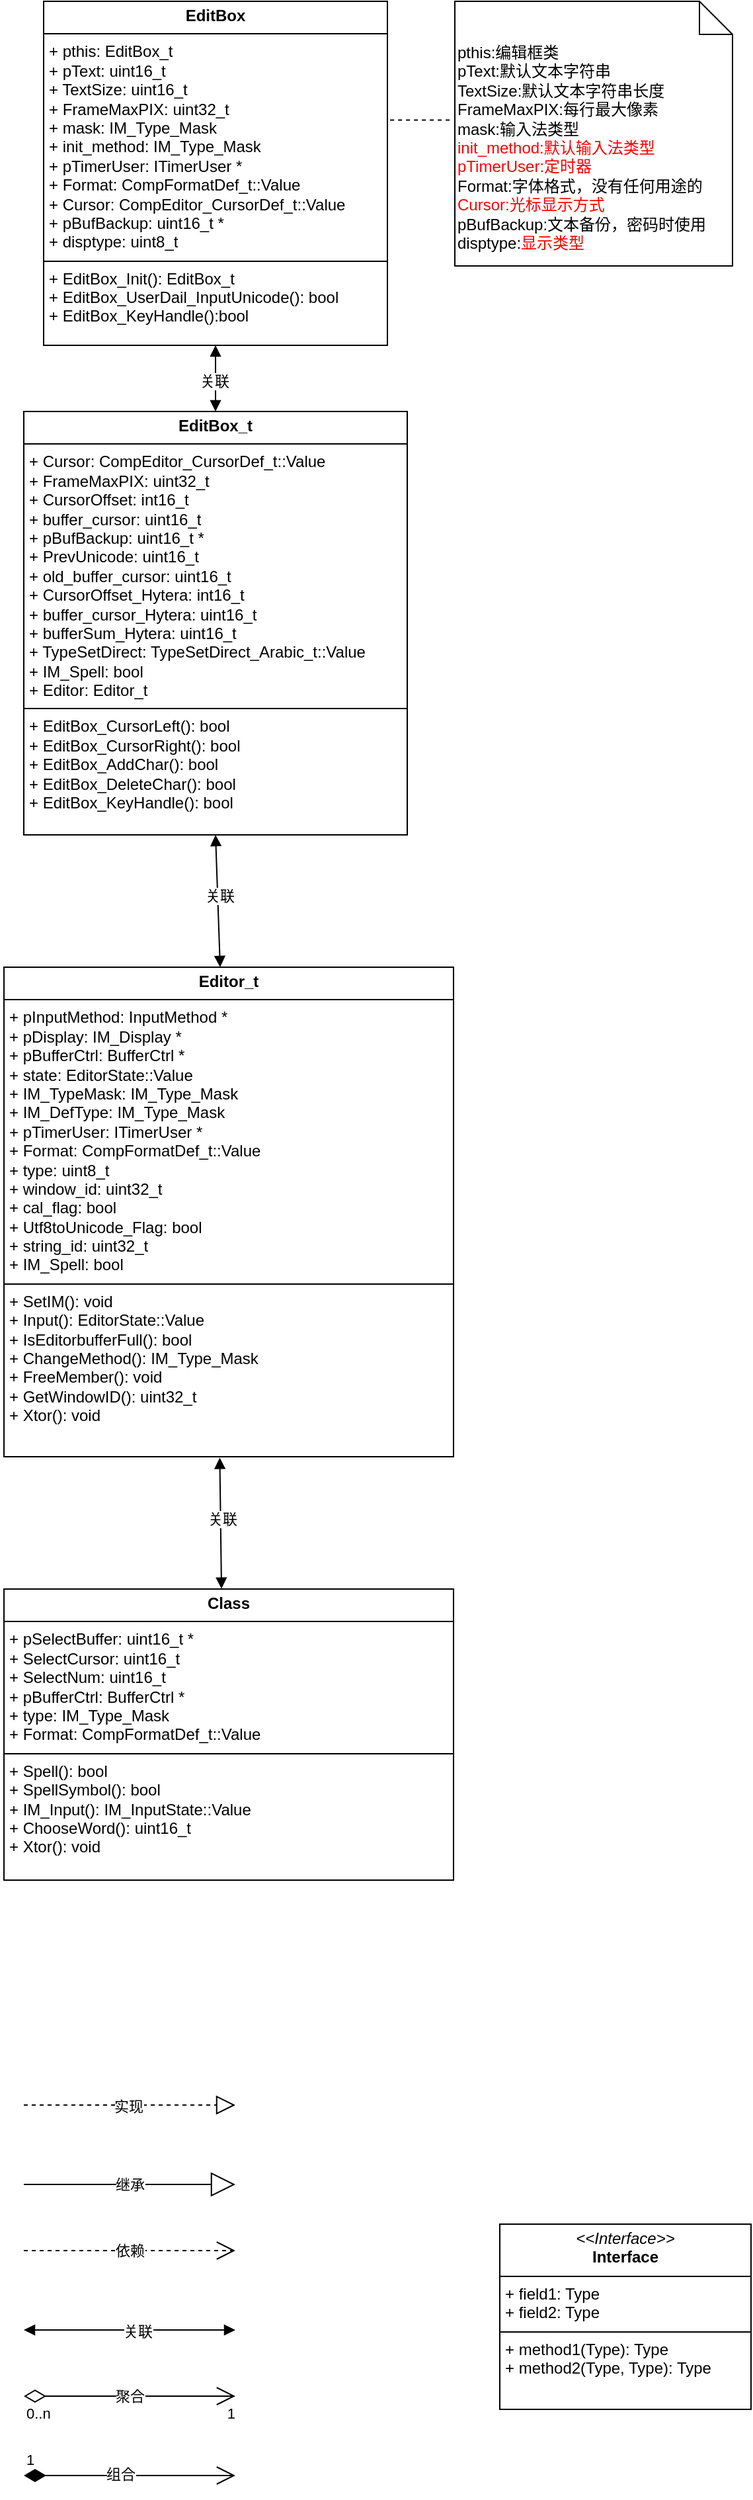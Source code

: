 <mxfile version="24.7.17">
  <diagram name="第 1 页" id="E2rAokYv426lj2ui6Ky3">
    <mxGraphModel dx="578" dy="784" grid="1" gridSize="10" guides="1" tooltips="1" connect="1" arrows="1" fold="1" page="1" pageScale="1" pageWidth="1169" pageHeight="827" math="0" shadow="0">
      <root>
        <mxCell id="0" />
        <mxCell id="1" parent="0" />
        <mxCell id="XoDWs4bZA6tommtM4KCv-1" value="&lt;p style=&quot;margin:0px;margin-top:4px;text-align:center;&quot;&gt;&lt;b&gt;EditBox&lt;/b&gt;&lt;/p&gt;&lt;hr size=&quot;1&quot; style=&quot;border-style:solid;&quot;&gt;&lt;p style=&quot;margin:0px;margin-left:4px;&quot;&gt;+ pthis: EditBox_t&lt;/p&gt;&lt;p style=&quot;margin:0px;margin-left:4px;&quot;&gt;+&amp;nbsp;pText:&amp;nbsp;uint16_t&lt;/p&gt;&lt;p style=&quot;margin:0px;margin-left:4px;&quot;&gt;+ TextSize:&amp;nbsp;uint16_t&lt;/p&gt;&lt;p style=&quot;margin:0px;margin-left:4px;&quot;&gt;+ FrameMaxPIX:&amp;nbsp;uint32_t&lt;br&gt;&lt;/p&gt;&lt;p style=&quot;margin:0px;margin-left:4px;&quot;&gt;+ mask:&amp;nbsp;IM_Type_Mask&lt;br&gt;&lt;/p&gt;&lt;p style=&quot;margin:0px;margin-left:4px;&quot;&gt;+ init_method:&amp;nbsp;IM_Type_Mask&lt;br&gt;&lt;/p&gt;&lt;p style=&quot;margin:0px;margin-left:4px;&quot;&gt;+ pTimerUser:&amp;nbsp;ITimerUser *&lt;br&gt;&lt;/p&gt;&lt;p style=&quot;margin:0px;margin-left:4px;&quot;&gt;+ Format:&amp;nbsp;CompFormatDef_t::Value&lt;br&gt;&lt;/p&gt;&lt;p style=&quot;margin:0px;margin-left:4px;&quot;&gt;+ Cursor:&amp;nbsp;CompEditor_CursorDef_t::Value&lt;br&gt;&lt;/p&gt;&lt;p style=&quot;margin:0px;margin-left:4px;&quot;&gt;+ pBufBackup:&amp;nbsp;uint16_t *&lt;br&gt;&lt;/p&gt;&lt;p style=&quot;margin:0px;margin-left:4px;&quot;&gt;+ disptype:&amp;nbsp;uint8_t&lt;/p&gt;&lt;hr size=&quot;1&quot; style=&quot;border-style:solid;&quot;&gt;&lt;p style=&quot;margin:0px;margin-left:4px;&quot;&gt;+ EditBox_Init(): EditBox_t&lt;/p&gt;&lt;p style=&quot;margin:0px;margin-left:4px;&quot;&gt;+ EditBox_UserDail_InputUnicode(): bool&lt;/p&gt;&lt;p style=&quot;margin:0px;margin-left:4px;&quot;&gt;+ EditBox_KeyHandle():bool&lt;/p&gt;" style="verticalAlign=top;align=left;overflow=fill;html=1;whiteSpace=wrap;" vertex="1" parent="1">
          <mxGeometry x="200" y="110" width="260" height="260" as="geometry" />
        </mxCell>
        <mxCell id="XoDWs4bZA6tommtM4KCv-2" value="&lt;p style=&quot;margin:0px;margin-top:4px;text-align:center;&quot;&gt;&lt;i&gt;&amp;lt;&amp;lt;Interface&amp;gt;&amp;gt;&lt;/i&gt;&lt;br/&gt;&lt;b&gt;Interface&lt;/b&gt;&lt;/p&gt;&lt;hr size=&quot;1&quot; style=&quot;border-style:solid;&quot;/&gt;&lt;p style=&quot;margin:0px;margin-left:4px;&quot;&gt;+ field1: Type&lt;br/&gt;+ field2: Type&lt;/p&gt;&lt;hr size=&quot;1&quot; style=&quot;border-style:solid;&quot;/&gt;&lt;p style=&quot;margin:0px;margin-left:4px;&quot;&gt;+ method1(Type): Type&lt;br/&gt;+ method2(Type, Type): Type&lt;/p&gt;" style="verticalAlign=top;align=left;overflow=fill;html=1;whiteSpace=wrap;" vertex="1" parent="1">
          <mxGeometry x="545" y="1790" width="190" height="140" as="geometry" />
        </mxCell>
        <mxCell id="XoDWs4bZA6tommtM4KCv-10" value="" style="endArrow=block;dashed=1;endFill=0;endSize=12;html=1;rounded=0;" edge="1" parent="1">
          <mxGeometry width="160" relative="1" as="geometry">
            <mxPoint x="185" y="1700" as="sourcePoint" />
            <mxPoint x="345" y="1700" as="targetPoint" />
          </mxGeometry>
        </mxCell>
        <mxCell id="XoDWs4bZA6tommtM4KCv-11" value="实现" style="edgeLabel;html=1;align=center;verticalAlign=middle;resizable=0;points=[];" vertex="1" connectable="0" parent="XoDWs4bZA6tommtM4KCv-10">
          <mxGeometry x="-0.013" y="-1" relative="1" as="geometry">
            <mxPoint as="offset" />
          </mxGeometry>
        </mxCell>
        <mxCell id="XoDWs4bZA6tommtM4KCv-12" value="继承" style="endArrow=block;endSize=16;endFill=0;html=1;rounded=0;" edge="1" parent="1">
          <mxGeometry width="160" relative="1" as="geometry">
            <mxPoint x="185" y="1760" as="sourcePoint" />
            <mxPoint x="345" y="1760" as="targetPoint" />
          </mxGeometry>
        </mxCell>
        <mxCell id="XoDWs4bZA6tommtM4KCv-13" value="依赖" style="endArrow=open;endSize=12;dashed=1;html=1;rounded=0;" edge="1" parent="1">
          <mxGeometry width="160" relative="1" as="geometry">
            <mxPoint x="185" y="1810" as="sourcePoint" />
            <mxPoint x="345" y="1810" as="targetPoint" />
          </mxGeometry>
        </mxCell>
        <mxCell id="XoDWs4bZA6tommtM4KCv-14" value="" style="endArrow=block;startArrow=block;endFill=1;startFill=1;html=1;rounded=0;" edge="1" parent="1">
          <mxGeometry width="160" relative="1" as="geometry">
            <mxPoint x="185" y="1870" as="sourcePoint" />
            <mxPoint x="345" y="1870" as="targetPoint" />
          </mxGeometry>
        </mxCell>
        <mxCell id="XoDWs4bZA6tommtM4KCv-16" value="关联" style="edgeLabel;html=1;align=center;verticalAlign=middle;resizable=0;points=[];" vertex="1" connectable="0" parent="XoDWs4bZA6tommtM4KCv-14">
          <mxGeometry x="0.075" y="-1" relative="1" as="geometry">
            <mxPoint as="offset" />
          </mxGeometry>
        </mxCell>
        <mxCell id="XoDWs4bZA6tommtM4KCv-17" value="1" style="endArrow=open;html=1;endSize=12;startArrow=diamondThin;startSize=14;startFill=1;edgeStyle=orthogonalEdgeStyle;align=left;verticalAlign=bottom;rounded=0;" edge="1" parent="1">
          <mxGeometry x="-1" y="3" relative="1" as="geometry">
            <mxPoint x="185" y="1980" as="sourcePoint" />
            <mxPoint x="345" y="1980" as="targetPoint" />
          </mxGeometry>
        </mxCell>
        <mxCell id="XoDWs4bZA6tommtM4KCv-21" value="组合" style="edgeLabel;html=1;align=center;verticalAlign=middle;resizable=0;points=[];" vertex="1" connectable="0" parent="XoDWs4bZA6tommtM4KCv-17">
          <mxGeometry x="-0.087" y="1" relative="1" as="geometry">
            <mxPoint as="offset" />
          </mxGeometry>
        </mxCell>
        <mxCell id="XoDWs4bZA6tommtM4KCv-18" value="聚合" style="endArrow=open;html=1;endSize=12;startArrow=diamondThin;startSize=14;startFill=0;edgeStyle=orthogonalEdgeStyle;rounded=0;" edge="1" parent="1">
          <mxGeometry relative="1" as="geometry">
            <mxPoint x="185" y="1920" as="sourcePoint" />
            <mxPoint x="345" y="1920" as="targetPoint" />
          </mxGeometry>
        </mxCell>
        <mxCell id="XoDWs4bZA6tommtM4KCv-19" value="0..n" style="edgeLabel;resizable=0;html=1;align=left;verticalAlign=top;" connectable="0" vertex="1" parent="XoDWs4bZA6tommtM4KCv-18">
          <mxGeometry x="-1" relative="1" as="geometry" />
        </mxCell>
        <mxCell id="XoDWs4bZA6tommtM4KCv-20" value="1" style="edgeLabel;resizable=0;html=1;align=right;verticalAlign=top;" connectable="0" vertex="1" parent="XoDWs4bZA6tommtM4KCv-18">
          <mxGeometry x="1" relative="1" as="geometry" />
        </mxCell>
        <mxCell id="XoDWs4bZA6tommtM4KCv-30" value="&lt;div&gt;pthis:编辑框类&lt;/div&gt;&lt;div&gt;pText:默认文本字符串&lt;/div&gt;&lt;div&gt;TextSize:默认文本字符串长度&lt;/div&gt;&lt;div&gt;FrameMaxPIX:每行最大像素&lt;/div&gt;&lt;div&gt;mask:输入法类型&lt;/div&gt;&lt;div&gt;&lt;font color=&quot;#ff0000&quot;&gt;init_method:默认输入法类型&lt;/font&gt;&lt;/div&gt;&lt;div&gt;&lt;font color=&quot;#ff0000&quot;&gt;pTimerUser:定时器&lt;/font&gt;&lt;/div&gt;&lt;div&gt;Format:字体格式，没有任何用途的&lt;/div&gt;&lt;div&gt;&lt;font color=&quot;#ff0000&quot;&gt;Cursor:光标显示方式&lt;/font&gt;&lt;/div&gt;&lt;div&gt;pBufBackup:文本备份，密码时使用&lt;/div&gt;&lt;div&gt;disptype:&lt;font color=&quot;#ff0000&quot;&gt;显示类型&lt;/font&gt;&lt;/div&gt;" style="shape=note2;boundedLbl=1;whiteSpace=wrap;html=1;size=25;verticalAlign=top;align=left;" vertex="1" parent="1">
          <mxGeometry x="511" y="110" width="210" height="200" as="geometry" />
        </mxCell>
        <mxCell id="XoDWs4bZA6tommtM4KCv-33" value="" style="endArrow=none;startArrow=none;endFill=0;startFill=0;endSize=8;html=1;verticalAlign=bottom;dashed=1;labelBackgroundColor=none;rounded=0;exitX=1.008;exitY=0.345;exitDx=0;exitDy=0;entryX=-0.006;entryY=0.449;entryDx=0;entryDy=0;entryPerimeter=0;exitPerimeter=0;" edge="1" parent="1" source="XoDWs4bZA6tommtM4KCv-1" target="XoDWs4bZA6tommtM4KCv-30">
          <mxGeometry width="160" relative="1" as="geometry">
            <mxPoint x="510" y="370" as="sourcePoint" />
            <mxPoint x="560" y="370" as="targetPoint" />
          </mxGeometry>
        </mxCell>
        <mxCell id="XoDWs4bZA6tommtM4KCv-35" value="&lt;p style=&quot;margin:0px;margin-top:4px;text-align:center;&quot;&gt;&lt;b&gt;EditBox_t&lt;/b&gt;&lt;br&gt;&lt;/p&gt;&lt;hr size=&quot;1&quot; style=&quot;border-style:solid;&quot;&gt;&lt;p style=&quot;margin:0px;margin-left:4px;&quot;&gt;+ Cursor: CompEditor_CursorDef_t::Value&lt;/p&gt;&lt;p style=&quot;margin:0px;margin-left:4px;&quot;&gt;+ FrameMaxPIX: uint32_t&lt;br&gt;&lt;/p&gt;&lt;p style=&quot;margin:0px;margin-left:4px;&quot;&gt;+ CursorOffset: int16_t&lt;br&gt;&lt;/p&gt;&lt;p style=&quot;margin:0px;margin-left:4px;&quot;&gt;+ buffer_cursor: uint16_t&lt;br&gt;&lt;/p&gt;&lt;p style=&quot;margin:0px;margin-left:4px;&quot;&gt;+ pBufBackup: uint16_t *&lt;br&gt;&lt;/p&gt;&lt;p style=&quot;margin:0px;margin-left:4px;&quot;&gt;+ PrevUnicode: uint16_t&lt;br&gt;&lt;/p&gt;&lt;p style=&quot;margin:0px;margin-left:4px;&quot;&gt;+ old_buffer_cursor: uint16_t&lt;br&gt;&lt;/p&gt;&lt;p style=&quot;margin:0px;margin-left:4px;&quot;&gt;+ CursorOffset_Hytera: int16_t&lt;br&gt;&lt;/p&gt;&lt;p style=&quot;margin:0px;margin-left:4px;&quot;&gt;+ buffer_cursor_Hytera: uint16_t&lt;br&gt;&lt;/p&gt;&lt;p style=&quot;margin:0px;margin-left:4px;&quot;&gt;+ bufferSum_Hytera: uint16_t&lt;br&gt;&lt;/p&gt;&lt;p style=&quot;margin:0px;margin-left:4px;&quot;&gt;+ TypeSetDirect: TypeSetDirect_Arabic_t::Value&lt;br&gt;&lt;/p&gt;&lt;p style=&quot;margin:0px;margin-left:4px;&quot;&gt;+ IM_Spell: bool&lt;br&gt;&lt;/p&gt;&lt;p style=&quot;margin:0px;margin-left:4px;&quot;&gt;+ Editor: Editor_t&lt;br&gt;&lt;/p&gt;&lt;hr size=&quot;1&quot; style=&quot;border-style:solid;&quot;&gt;&lt;p style=&quot;margin:0px;margin-left:4px;&quot;&gt;+ EditBox_CursorLeft(): bool&lt;/p&gt;&lt;p style=&quot;margin:0px;margin-left:4px;&quot;&gt;+ EditBox_CursorRight(): bool&lt;br&gt;&lt;/p&gt;&lt;p style=&quot;margin:0px;margin-left:4px;&quot;&gt;+ EditBox_AddChar(): bool&lt;br&gt;&lt;/p&gt;&lt;p style=&quot;margin:0px;margin-left:4px;&quot;&gt;+ EditBox_DeleteChar(): bool&lt;br&gt;&lt;/p&gt;&lt;p style=&quot;margin:0px;margin-left:4px;&quot;&gt;+ EditBox_KeyHandle(): bool&lt;br&gt;&lt;/p&gt;" style="verticalAlign=top;align=left;overflow=fill;html=1;whiteSpace=wrap;" vertex="1" parent="1">
          <mxGeometry x="185" y="420" width="290" height="320" as="geometry" />
        </mxCell>
        <mxCell id="XoDWs4bZA6tommtM4KCv-36" value="" style="endArrow=block;startArrow=block;endFill=1;startFill=1;html=1;rounded=0;exitX=0.5;exitY=1;exitDx=0;exitDy=0;entryX=0.5;entryY=0;entryDx=0;entryDy=0;" edge="1" parent="1" source="XoDWs4bZA6tommtM4KCv-1" target="XoDWs4bZA6tommtM4KCv-35">
          <mxGeometry width="160" relative="1" as="geometry">
            <mxPoint x="480" y="410" as="sourcePoint" />
            <mxPoint x="640" y="410" as="targetPoint" />
          </mxGeometry>
        </mxCell>
        <mxCell id="XoDWs4bZA6tommtM4KCv-37" value="关联" style="edgeLabel;html=1;align=center;verticalAlign=middle;resizable=0;points=[];" vertex="1" connectable="0" parent="XoDWs4bZA6tommtM4KCv-36">
          <mxGeometry x="0.075" y="-1" relative="1" as="geometry">
            <mxPoint as="offset" />
          </mxGeometry>
        </mxCell>
        <mxCell id="XoDWs4bZA6tommtM4KCv-38" value="&lt;p style=&quot;margin:0px;margin-top:4px;text-align:center;&quot;&gt;&lt;b&gt;Editor_t&lt;/b&gt;&lt;br&gt;&lt;/p&gt;&lt;hr size=&quot;1&quot; style=&quot;border-style:solid;&quot;&gt;&lt;p style=&quot;margin:0px;margin-left:4px;&quot;&gt;+ pInputMethod: InputMethod *&lt;/p&gt;&lt;p style=&quot;margin:0px;margin-left:4px;&quot;&gt;+ pDisplay: IM_Display *&lt;br&gt;&lt;/p&gt;&lt;p style=&quot;margin: 0px 0px 0px 4px;&quot;&gt;+ pBufferCtrl: BufferCtrl *&lt;/p&gt;&lt;p style=&quot;margin: 0px 0px 0px 4px;&quot;&gt;+ state: EditorState::Value&lt;/p&gt;&lt;p style=&quot;margin: 0px 0px 0px 4px;&quot;&gt;+ IM_TypeMask: IM_Type_Mask&lt;/p&gt;&lt;p style=&quot;margin: 0px 0px 0px 4px;&quot;&gt;+ IM_DefType: IM_Type_Mask&lt;/p&gt;&lt;p style=&quot;margin: 0px 0px 0px 4px;&quot;&gt;+ pTimerUser: ITimerUser *&lt;/p&gt;&lt;p style=&quot;margin: 0px 0px 0px 4px;&quot;&gt;+ Format: CompFormatDef_t::Value&lt;/p&gt;&lt;p style=&quot;margin: 0px 0px 0px 4px;&quot;&gt;+ type: uint8_t&lt;/p&gt;&lt;p style=&quot;margin: 0px 0px 0px 4px;&quot;&gt;+ window_id: uint32_t&lt;/p&gt;&lt;p style=&quot;margin: 0px 0px 0px 4px;&quot;&gt;+ cal_flag: bool&lt;/p&gt;&lt;p style=&quot;margin: 0px 0px 0px 4px;&quot;&gt;+ Utf8toUnicode_Flag: bool&lt;/p&gt;&lt;p style=&quot;margin: 0px 0px 0px 4px;&quot;&gt;+ string_id: uint32_t&lt;/p&gt;&lt;p style=&quot;margin: 0px 0px 0px 4px;&quot;&gt;+ IM_Spell: bool&lt;/p&gt;&lt;hr size=&quot;1&quot; style=&quot;border-style:solid;&quot;&gt;&lt;p style=&quot;margin:0px;margin-left:4px;&quot;&gt;+ SetIM(): void&lt;/p&gt;&lt;p style=&quot;margin:0px;margin-left:4px;&quot;&gt;+ Input(): EditorState::Value&lt;br&gt;&lt;/p&gt;&lt;p style=&quot;margin:0px;margin-left:4px;&quot;&gt;+ IsEditorbufferFull(): bool&lt;br&gt;&lt;/p&gt;&lt;p style=&quot;margin:0px;margin-left:4px;&quot;&gt;+ ChangeMethod(): IM_Type_Mask&lt;br&gt;&lt;/p&gt;&lt;p style=&quot;margin:0px;margin-left:4px;&quot;&gt;+ FreeMember(): void&lt;br&gt;&lt;/p&gt;&lt;p style=&quot;margin:0px;margin-left:4px;&quot;&gt;+ GetWindowID(): uint32_t&lt;br&gt;&lt;/p&gt;&lt;p style=&quot;margin:0px;margin-left:4px;&quot;&gt;+ Xtor(): void&lt;br&gt;&lt;/p&gt;" style="verticalAlign=top;align=left;overflow=fill;html=1;whiteSpace=wrap;" vertex="1" parent="1">
          <mxGeometry x="170" y="840" width="340" height="370" as="geometry" />
        </mxCell>
        <mxCell id="XoDWs4bZA6tommtM4KCv-39" value="&lt;p style=&quot;margin:0px;margin-top:4px;text-align:center;&quot;&gt;&lt;b&gt;Class&lt;/b&gt;&lt;/p&gt;&lt;hr size=&quot;1&quot; style=&quot;border-style:solid;&quot;&gt;&lt;p style=&quot;margin:0px;margin-left:4px;&quot;&gt;+ pSelectBuffer: uint16_t *&lt;/p&gt;&lt;p style=&quot;margin:0px;margin-left:4px;&quot;&gt;+ SelectCursor: uint16_t&lt;br&gt;&lt;/p&gt;&lt;p style=&quot;margin:0px;margin-left:4px;&quot;&gt;+ SelectNum: uint16_t&lt;br&gt;&lt;/p&gt;&lt;p style=&quot;margin:0px;margin-left:4px;&quot;&gt;+ pBufferCtrl: BufferCtrl *&lt;br&gt;&lt;/p&gt;&lt;p style=&quot;margin:0px;margin-left:4px;&quot;&gt;+ type: IM_Type_Mask&lt;br&gt;&lt;/p&gt;&lt;p style=&quot;margin:0px;margin-left:4px;&quot;&gt;+ Format: CompFormatDef_t::Value&lt;br&gt;&lt;/p&gt;&lt;hr size=&quot;1&quot; style=&quot;border-style:solid;&quot;&gt;&lt;p style=&quot;margin:0px;margin-left:4px;&quot;&gt;+ Spell(): bool&lt;/p&gt;&lt;p style=&quot;margin:0px;margin-left:4px;&quot;&gt;+ SpellSymbol(): bool&lt;br&gt;&lt;/p&gt;&lt;p style=&quot;margin:0px;margin-left:4px;&quot;&gt;+ IM_Input(): IM_InputState::Value&lt;br&gt;&lt;/p&gt;&lt;p style=&quot;margin:0px;margin-left:4px;&quot;&gt;+ ChooseWord(): uint16_t&lt;br&gt;&lt;/p&gt;&lt;p style=&quot;margin:0px;margin-left:4px;&quot;&gt;+ Xtor(): void&lt;br&gt;&lt;/p&gt;&lt;p style=&quot;margin:0px;margin-left:4px;&quot;&gt;&lt;br&gt;&lt;/p&gt;" style="verticalAlign=top;align=left;overflow=fill;html=1;whiteSpace=wrap;" vertex="1" parent="1">
          <mxGeometry x="170" y="1310" width="340" height="220" as="geometry" />
        </mxCell>
        <mxCell id="XoDWs4bZA6tommtM4KCv-40" value="" style="endArrow=block;startArrow=block;endFill=1;startFill=1;html=1;rounded=0;entryX=0.5;entryY=1;entryDx=0;entryDy=0;" edge="1" parent="1" source="XoDWs4bZA6tommtM4KCv-38" target="XoDWs4bZA6tommtM4KCv-35">
          <mxGeometry width="160" relative="1" as="geometry">
            <mxPoint x="270" y="1250" as="sourcePoint" />
            <mxPoint x="430" y="1250" as="targetPoint" />
          </mxGeometry>
        </mxCell>
        <mxCell id="XoDWs4bZA6tommtM4KCv-41" value="关联" style="edgeLabel;html=1;align=center;verticalAlign=middle;resizable=0;points=[];" vertex="1" connectable="0" parent="XoDWs4bZA6tommtM4KCv-40">
          <mxGeometry x="0.075" y="-1" relative="1" as="geometry">
            <mxPoint as="offset" />
          </mxGeometry>
        </mxCell>
        <mxCell id="XoDWs4bZA6tommtM4KCv-42" value="" style="endArrow=block;startArrow=block;endFill=1;startFill=1;html=1;rounded=0;entryX=0.48;entryY=1.002;entryDx=0;entryDy=0;exitX=0.478;exitY=-0.001;exitDx=0;exitDy=0;exitPerimeter=0;entryPerimeter=0;" edge="1" parent="1" target="XoDWs4bZA6tommtM4KCv-38">
          <mxGeometry width="160" relative="1" as="geometry">
            <mxPoint x="334.52" y="1309.78" as="sourcePoint" />
            <mxPoint x="340" y="1210" as="targetPoint" />
          </mxGeometry>
        </mxCell>
        <mxCell id="XoDWs4bZA6tommtM4KCv-43" value="关联" style="edgeLabel;html=1;align=center;verticalAlign=middle;resizable=0;points=[];" vertex="1" connectable="0" parent="XoDWs4bZA6tommtM4KCv-42">
          <mxGeometry x="0.075" y="-1" relative="1" as="geometry">
            <mxPoint as="offset" />
          </mxGeometry>
        </mxCell>
      </root>
    </mxGraphModel>
  </diagram>
</mxfile>
